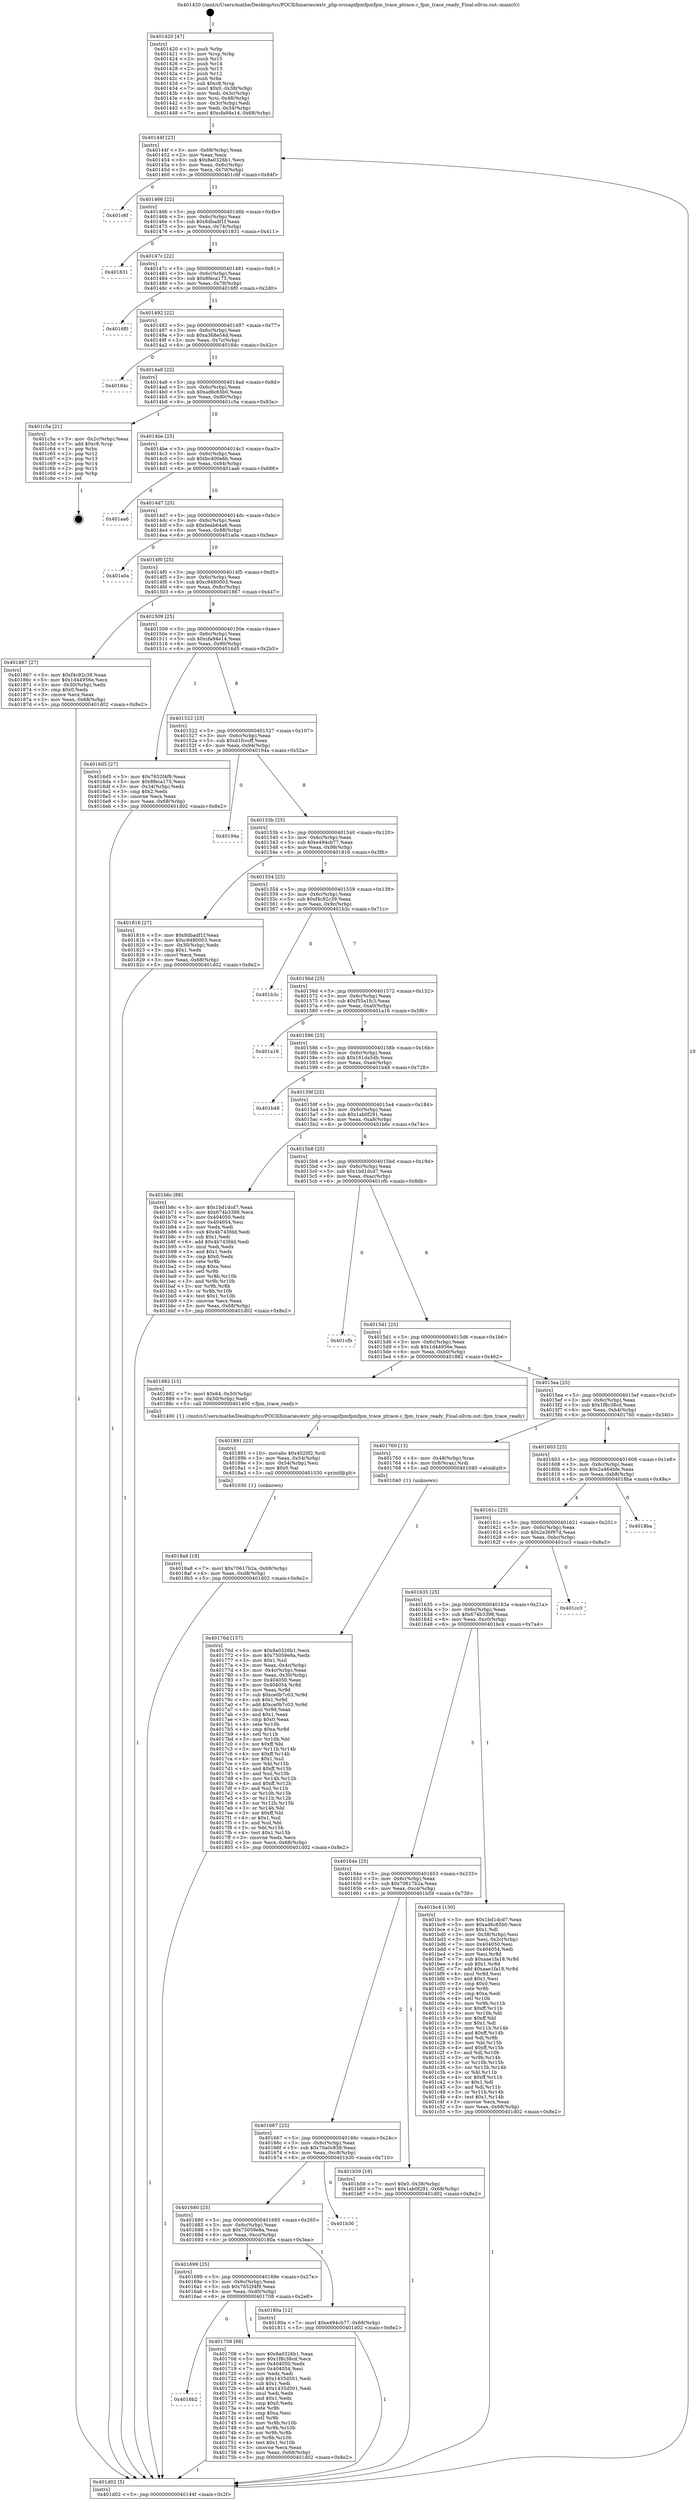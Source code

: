 digraph "0x401420" {
  label = "0x401420 (/mnt/c/Users/mathe/Desktop/tcc/POCII/binaries/extr_php-srcsapifpmfpmfpm_trace_ptrace.c_fpm_trace_ready_Final-ollvm.out::main(0))"
  labelloc = "t"
  node[shape=record]

  Entry [label="",width=0.3,height=0.3,shape=circle,fillcolor=black,style=filled]
  "0x40144f" [label="{
     0x40144f [23]\l
     | [instrs]\l
     &nbsp;&nbsp;0x40144f \<+3\>: mov -0x68(%rbp),%eax\l
     &nbsp;&nbsp;0x401452 \<+2\>: mov %eax,%ecx\l
     &nbsp;&nbsp;0x401454 \<+6\>: sub $0x8a0326b1,%ecx\l
     &nbsp;&nbsp;0x40145a \<+3\>: mov %eax,-0x6c(%rbp)\l
     &nbsp;&nbsp;0x40145d \<+3\>: mov %ecx,-0x70(%rbp)\l
     &nbsp;&nbsp;0x401460 \<+6\>: je 0000000000401c6f \<main+0x84f\>\l
  }"]
  "0x401c6f" [label="{
     0x401c6f\l
  }", style=dashed]
  "0x401466" [label="{
     0x401466 [22]\l
     | [instrs]\l
     &nbsp;&nbsp;0x401466 \<+5\>: jmp 000000000040146b \<main+0x4b\>\l
     &nbsp;&nbsp;0x40146b \<+3\>: mov -0x6c(%rbp),%eax\l
     &nbsp;&nbsp;0x40146e \<+5\>: sub $0x8dbadf1f,%eax\l
     &nbsp;&nbsp;0x401473 \<+3\>: mov %eax,-0x74(%rbp)\l
     &nbsp;&nbsp;0x401476 \<+6\>: je 0000000000401831 \<main+0x411\>\l
  }"]
  Exit [label="",width=0.3,height=0.3,shape=circle,fillcolor=black,style=filled,peripheries=2]
  "0x401831" [label="{
     0x401831\l
  }", style=dashed]
  "0x40147c" [label="{
     0x40147c [22]\l
     | [instrs]\l
     &nbsp;&nbsp;0x40147c \<+5\>: jmp 0000000000401481 \<main+0x61\>\l
     &nbsp;&nbsp;0x401481 \<+3\>: mov -0x6c(%rbp),%eax\l
     &nbsp;&nbsp;0x401484 \<+5\>: sub $0x8feca175,%eax\l
     &nbsp;&nbsp;0x401489 \<+3\>: mov %eax,-0x78(%rbp)\l
     &nbsp;&nbsp;0x40148c \<+6\>: je 00000000004016f0 \<main+0x2d0\>\l
  }"]
  "0x4018a8" [label="{
     0x4018a8 [18]\l
     | [instrs]\l
     &nbsp;&nbsp;0x4018a8 \<+7\>: movl $0x70617b2a,-0x68(%rbp)\l
     &nbsp;&nbsp;0x4018af \<+6\>: mov %eax,-0xd8(%rbp)\l
     &nbsp;&nbsp;0x4018b5 \<+5\>: jmp 0000000000401d02 \<main+0x8e2\>\l
  }"]
  "0x4016f0" [label="{
     0x4016f0\l
  }", style=dashed]
  "0x401492" [label="{
     0x401492 [22]\l
     | [instrs]\l
     &nbsp;&nbsp;0x401492 \<+5\>: jmp 0000000000401497 \<main+0x77\>\l
     &nbsp;&nbsp;0x401497 \<+3\>: mov -0x6c(%rbp),%eax\l
     &nbsp;&nbsp;0x40149a \<+5\>: sub $0xa368e54d,%eax\l
     &nbsp;&nbsp;0x40149f \<+3\>: mov %eax,-0x7c(%rbp)\l
     &nbsp;&nbsp;0x4014a2 \<+6\>: je 000000000040184c \<main+0x42c\>\l
  }"]
  "0x401891" [label="{
     0x401891 [23]\l
     | [instrs]\l
     &nbsp;&nbsp;0x401891 \<+10\>: movabs $0x4020f2,%rdi\l
     &nbsp;&nbsp;0x40189b \<+3\>: mov %eax,-0x54(%rbp)\l
     &nbsp;&nbsp;0x40189e \<+3\>: mov -0x54(%rbp),%esi\l
     &nbsp;&nbsp;0x4018a1 \<+2\>: mov $0x0,%al\l
     &nbsp;&nbsp;0x4018a3 \<+5\>: call 0000000000401030 \<printf@plt\>\l
     | [calls]\l
     &nbsp;&nbsp;0x401030 \{1\} (unknown)\l
  }"]
  "0x40184c" [label="{
     0x40184c\l
  }", style=dashed]
  "0x4014a8" [label="{
     0x4014a8 [22]\l
     | [instrs]\l
     &nbsp;&nbsp;0x4014a8 \<+5\>: jmp 00000000004014ad \<main+0x8d\>\l
     &nbsp;&nbsp;0x4014ad \<+3\>: mov -0x6c(%rbp),%eax\l
     &nbsp;&nbsp;0x4014b0 \<+5\>: sub $0xad6c65b0,%eax\l
     &nbsp;&nbsp;0x4014b5 \<+3\>: mov %eax,-0x80(%rbp)\l
     &nbsp;&nbsp;0x4014b8 \<+6\>: je 0000000000401c5a \<main+0x83a\>\l
  }"]
  "0x40176d" [label="{
     0x40176d [157]\l
     | [instrs]\l
     &nbsp;&nbsp;0x40176d \<+5\>: mov $0x8a0326b1,%ecx\l
     &nbsp;&nbsp;0x401772 \<+5\>: mov $0x75059e8a,%edx\l
     &nbsp;&nbsp;0x401777 \<+3\>: mov $0x1,%sil\l
     &nbsp;&nbsp;0x40177a \<+3\>: mov %eax,-0x4c(%rbp)\l
     &nbsp;&nbsp;0x40177d \<+3\>: mov -0x4c(%rbp),%eax\l
     &nbsp;&nbsp;0x401780 \<+3\>: mov %eax,-0x30(%rbp)\l
     &nbsp;&nbsp;0x401783 \<+7\>: mov 0x404050,%eax\l
     &nbsp;&nbsp;0x40178a \<+8\>: mov 0x404054,%r8d\l
     &nbsp;&nbsp;0x401792 \<+3\>: mov %eax,%r9d\l
     &nbsp;&nbsp;0x401795 \<+7\>: sub $0xce0b7c03,%r9d\l
     &nbsp;&nbsp;0x40179c \<+4\>: sub $0x1,%r9d\l
     &nbsp;&nbsp;0x4017a0 \<+7\>: add $0xce0b7c03,%r9d\l
     &nbsp;&nbsp;0x4017a7 \<+4\>: imul %r9d,%eax\l
     &nbsp;&nbsp;0x4017ab \<+3\>: and $0x1,%eax\l
     &nbsp;&nbsp;0x4017ae \<+3\>: cmp $0x0,%eax\l
     &nbsp;&nbsp;0x4017b1 \<+4\>: sete %r10b\l
     &nbsp;&nbsp;0x4017b5 \<+4\>: cmp $0xa,%r8d\l
     &nbsp;&nbsp;0x4017b9 \<+4\>: setl %r11b\l
     &nbsp;&nbsp;0x4017bd \<+3\>: mov %r10b,%bl\l
     &nbsp;&nbsp;0x4017c0 \<+3\>: xor $0xff,%bl\l
     &nbsp;&nbsp;0x4017c3 \<+3\>: mov %r11b,%r14b\l
     &nbsp;&nbsp;0x4017c6 \<+4\>: xor $0xff,%r14b\l
     &nbsp;&nbsp;0x4017ca \<+4\>: xor $0x1,%sil\l
     &nbsp;&nbsp;0x4017ce \<+3\>: mov %bl,%r15b\l
     &nbsp;&nbsp;0x4017d1 \<+4\>: and $0xff,%r15b\l
     &nbsp;&nbsp;0x4017d5 \<+3\>: and %sil,%r10b\l
     &nbsp;&nbsp;0x4017d8 \<+3\>: mov %r14b,%r12b\l
     &nbsp;&nbsp;0x4017db \<+4\>: and $0xff,%r12b\l
     &nbsp;&nbsp;0x4017df \<+3\>: and %sil,%r11b\l
     &nbsp;&nbsp;0x4017e2 \<+3\>: or %r10b,%r15b\l
     &nbsp;&nbsp;0x4017e5 \<+3\>: or %r11b,%r12b\l
     &nbsp;&nbsp;0x4017e8 \<+3\>: xor %r12b,%r15b\l
     &nbsp;&nbsp;0x4017eb \<+3\>: or %r14b,%bl\l
     &nbsp;&nbsp;0x4017ee \<+3\>: xor $0xff,%bl\l
     &nbsp;&nbsp;0x4017f1 \<+4\>: or $0x1,%sil\l
     &nbsp;&nbsp;0x4017f5 \<+3\>: and %sil,%bl\l
     &nbsp;&nbsp;0x4017f8 \<+3\>: or %bl,%r15b\l
     &nbsp;&nbsp;0x4017fb \<+4\>: test $0x1,%r15b\l
     &nbsp;&nbsp;0x4017ff \<+3\>: cmovne %edx,%ecx\l
     &nbsp;&nbsp;0x401802 \<+3\>: mov %ecx,-0x68(%rbp)\l
     &nbsp;&nbsp;0x401805 \<+5\>: jmp 0000000000401d02 \<main+0x8e2\>\l
  }"]
  "0x401c5a" [label="{
     0x401c5a [21]\l
     | [instrs]\l
     &nbsp;&nbsp;0x401c5a \<+3\>: mov -0x2c(%rbp),%eax\l
     &nbsp;&nbsp;0x401c5d \<+7\>: add $0xc8,%rsp\l
     &nbsp;&nbsp;0x401c64 \<+1\>: pop %rbx\l
     &nbsp;&nbsp;0x401c65 \<+2\>: pop %r12\l
     &nbsp;&nbsp;0x401c67 \<+2\>: pop %r13\l
     &nbsp;&nbsp;0x401c69 \<+2\>: pop %r14\l
     &nbsp;&nbsp;0x401c6b \<+2\>: pop %r15\l
     &nbsp;&nbsp;0x401c6d \<+1\>: pop %rbp\l
     &nbsp;&nbsp;0x401c6e \<+1\>: ret\l
  }"]
  "0x4014be" [label="{
     0x4014be [25]\l
     | [instrs]\l
     &nbsp;&nbsp;0x4014be \<+5\>: jmp 00000000004014c3 \<main+0xa3\>\l
     &nbsp;&nbsp;0x4014c3 \<+3\>: mov -0x6c(%rbp),%eax\l
     &nbsp;&nbsp;0x4014c6 \<+5\>: sub $0xbc400e6b,%eax\l
     &nbsp;&nbsp;0x4014cb \<+6\>: mov %eax,-0x84(%rbp)\l
     &nbsp;&nbsp;0x4014d1 \<+6\>: je 0000000000401aa6 \<main+0x686\>\l
  }"]
  "0x4016b2" [label="{
     0x4016b2\l
  }", style=dashed]
  "0x401aa6" [label="{
     0x401aa6\l
  }", style=dashed]
  "0x4014d7" [label="{
     0x4014d7 [25]\l
     | [instrs]\l
     &nbsp;&nbsp;0x4014d7 \<+5\>: jmp 00000000004014dc \<main+0xbc\>\l
     &nbsp;&nbsp;0x4014dc \<+3\>: mov -0x6c(%rbp),%eax\l
     &nbsp;&nbsp;0x4014df \<+5\>: sub $0xbeab64a6,%eax\l
     &nbsp;&nbsp;0x4014e4 \<+6\>: mov %eax,-0x88(%rbp)\l
     &nbsp;&nbsp;0x4014ea \<+6\>: je 0000000000401a0a \<main+0x5ea\>\l
  }"]
  "0x401708" [label="{
     0x401708 [88]\l
     | [instrs]\l
     &nbsp;&nbsp;0x401708 \<+5\>: mov $0x8a0326b1,%eax\l
     &nbsp;&nbsp;0x40170d \<+5\>: mov $0x1f8c38cd,%ecx\l
     &nbsp;&nbsp;0x401712 \<+7\>: mov 0x404050,%edx\l
     &nbsp;&nbsp;0x401719 \<+7\>: mov 0x404054,%esi\l
     &nbsp;&nbsp;0x401720 \<+2\>: mov %edx,%edi\l
     &nbsp;&nbsp;0x401722 \<+6\>: sub $0x1435d501,%edi\l
     &nbsp;&nbsp;0x401728 \<+3\>: sub $0x1,%edi\l
     &nbsp;&nbsp;0x40172b \<+6\>: add $0x1435d501,%edi\l
     &nbsp;&nbsp;0x401731 \<+3\>: imul %edi,%edx\l
     &nbsp;&nbsp;0x401734 \<+3\>: and $0x1,%edx\l
     &nbsp;&nbsp;0x401737 \<+3\>: cmp $0x0,%edx\l
     &nbsp;&nbsp;0x40173a \<+4\>: sete %r8b\l
     &nbsp;&nbsp;0x40173e \<+3\>: cmp $0xa,%esi\l
     &nbsp;&nbsp;0x401741 \<+4\>: setl %r9b\l
     &nbsp;&nbsp;0x401745 \<+3\>: mov %r8b,%r10b\l
     &nbsp;&nbsp;0x401748 \<+3\>: and %r9b,%r10b\l
     &nbsp;&nbsp;0x40174b \<+3\>: xor %r9b,%r8b\l
     &nbsp;&nbsp;0x40174e \<+3\>: or %r8b,%r10b\l
     &nbsp;&nbsp;0x401751 \<+4\>: test $0x1,%r10b\l
     &nbsp;&nbsp;0x401755 \<+3\>: cmovne %ecx,%eax\l
     &nbsp;&nbsp;0x401758 \<+3\>: mov %eax,-0x68(%rbp)\l
     &nbsp;&nbsp;0x40175b \<+5\>: jmp 0000000000401d02 \<main+0x8e2\>\l
  }"]
  "0x401a0a" [label="{
     0x401a0a\l
  }", style=dashed]
  "0x4014f0" [label="{
     0x4014f0 [25]\l
     | [instrs]\l
     &nbsp;&nbsp;0x4014f0 \<+5\>: jmp 00000000004014f5 \<main+0xd5\>\l
     &nbsp;&nbsp;0x4014f5 \<+3\>: mov -0x6c(%rbp),%eax\l
     &nbsp;&nbsp;0x4014f8 \<+5\>: sub $0xc9480003,%eax\l
     &nbsp;&nbsp;0x4014fd \<+6\>: mov %eax,-0x8c(%rbp)\l
     &nbsp;&nbsp;0x401503 \<+6\>: je 0000000000401867 \<main+0x447\>\l
  }"]
  "0x401699" [label="{
     0x401699 [25]\l
     | [instrs]\l
     &nbsp;&nbsp;0x401699 \<+5\>: jmp 000000000040169e \<main+0x27e\>\l
     &nbsp;&nbsp;0x40169e \<+3\>: mov -0x6c(%rbp),%eax\l
     &nbsp;&nbsp;0x4016a1 \<+5\>: sub $0x7652f4f9,%eax\l
     &nbsp;&nbsp;0x4016a6 \<+6\>: mov %eax,-0xd0(%rbp)\l
     &nbsp;&nbsp;0x4016ac \<+6\>: je 0000000000401708 \<main+0x2e8\>\l
  }"]
  "0x401867" [label="{
     0x401867 [27]\l
     | [instrs]\l
     &nbsp;&nbsp;0x401867 \<+5\>: mov $0xf4c92c39,%eax\l
     &nbsp;&nbsp;0x40186c \<+5\>: mov $0x1d44956e,%ecx\l
     &nbsp;&nbsp;0x401871 \<+3\>: mov -0x30(%rbp),%edx\l
     &nbsp;&nbsp;0x401874 \<+3\>: cmp $0x0,%edx\l
     &nbsp;&nbsp;0x401877 \<+3\>: cmove %ecx,%eax\l
     &nbsp;&nbsp;0x40187a \<+3\>: mov %eax,-0x68(%rbp)\l
     &nbsp;&nbsp;0x40187d \<+5\>: jmp 0000000000401d02 \<main+0x8e2\>\l
  }"]
  "0x401509" [label="{
     0x401509 [25]\l
     | [instrs]\l
     &nbsp;&nbsp;0x401509 \<+5\>: jmp 000000000040150e \<main+0xee\>\l
     &nbsp;&nbsp;0x40150e \<+3\>: mov -0x6c(%rbp),%eax\l
     &nbsp;&nbsp;0x401511 \<+5\>: sub $0xcfa94e14,%eax\l
     &nbsp;&nbsp;0x401516 \<+6\>: mov %eax,-0x90(%rbp)\l
     &nbsp;&nbsp;0x40151c \<+6\>: je 00000000004016d5 \<main+0x2b5\>\l
  }"]
  "0x40180a" [label="{
     0x40180a [12]\l
     | [instrs]\l
     &nbsp;&nbsp;0x40180a \<+7\>: movl $0xe494cb77,-0x68(%rbp)\l
     &nbsp;&nbsp;0x401811 \<+5\>: jmp 0000000000401d02 \<main+0x8e2\>\l
  }"]
  "0x4016d5" [label="{
     0x4016d5 [27]\l
     | [instrs]\l
     &nbsp;&nbsp;0x4016d5 \<+5\>: mov $0x7652f4f9,%eax\l
     &nbsp;&nbsp;0x4016da \<+5\>: mov $0x8feca175,%ecx\l
     &nbsp;&nbsp;0x4016df \<+3\>: mov -0x34(%rbp),%edx\l
     &nbsp;&nbsp;0x4016e2 \<+3\>: cmp $0x2,%edx\l
     &nbsp;&nbsp;0x4016e5 \<+3\>: cmovne %ecx,%eax\l
     &nbsp;&nbsp;0x4016e8 \<+3\>: mov %eax,-0x68(%rbp)\l
     &nbsp;&nbsp;0x4016eb \<+5\>: jmp 0000000000401d02 \<main+0x8e2\>\l
  }"]
  "0x401522" [label="{
     0x401522 [25]\l
     | [instrs]\l
     &nbsp;&nbsp;0x401522 \<+5\>: jmp 0000000000401527 \<main+0x107\>\l
     &nbsp;&nbsp;0x401527 \<+3\>: mov -0x6c(%rbp),%eax\l
     &nbsp;&nbsp;0x40152a \<+5\>: sub $0xd1fcccff,%eax\l
     &nbsp;&nbsp;0x40152f \<+6\>: mov %eax,-0x94(%rbp)\l
     &nbsp;&nbsp;0x401535 \<+6\>: je 000000000040194a \<main+0x52a\>\l
  }"]
  "0x401d02" [label="{
     0x401d02 [5]\l
     | [instrs]\l
     &nbsp;&nbsp;0x401d02 \<+5\>: jmp 000000000040144f \<main+0x2f\>\l
  }"]
  "0x401420" [label="{
     0x401420 [47]\l
     | [instrs]\l
     &nbsp;&nbsp;0x401420 \<+1\>: push %rbp\l
     &nbsp;&nbsp;0x401421 \<+3\>: mov %rsp,%rbp\l
     &nbsp;&nbsp;0x401424 \<+2\>: push %r15\l
     &nbsp;&nbsp;0x401426 \<+2\>: push %r14\l
     &nbsp;&nbsp;0x401428 \<+2\>: push %r13\l
     &nbsp;&nbsp;0x40142a \<+2\>: push %r12\l
     &nbsp;&nbsp;0x40142c \<+1\>: push %rbx\l
     &nbsp;&nbsp;0x40142d \<+7\>: sub $0xc8,%rsp\l
     &nbsp;&nbsp;0x401434 \<+7\>: movl $0x0,-0x38(%rbp)\l
     &nbsp;&nbsp;0x40143b \<+3\>: mov %edi,-0x3c(%rbp)\l
     &nbsp;&nbsp;0x40143e \<+4\>: mov %rsi,-0x48(%rbp)\l
     &nbsp;&nbsp;0x401442 \<+3\>: mov -0x3c(%rbp),%edi\l
     &nbsp;&nbsp;0x401445 \<+3\>: mov %edi,-0x34(%rbp)\l
     &nbsp;&nbsp;0x401448 \<+7\>: movl $0xcfa94e14,-0x68(%rbp)\l
  }"]
  "0x401680" [label="{
     0x401680 [25]\l
     | [instrs]\l
     &nbsp;&nbsp;0x401680 \<+5\>: jmp 0000000000401685 \<main+0x265\>\l
     &nbsp;&nbsp;0x401685 \<+3\>: mov -0x6c(%rbp),%eax\l
     &nbsp;&nbsp;0x401688 \<+5\>: sub $0x75059e8a,%eax\l
     &nbsp;&nbsp;0x40168d \<+6\>: mov %eax,-0xcc(%rbp)\l
     &nbsp;&nbsp;0x401693 \<+6\>: je 000000000040180a \<main+0x3ea\>\l
  }"]
  "0x40194a" [label="{
     0x40194a\l
  }", style=dashed]
  "0x40153b" [label="{
     0x40153b [25]\l
     | [instrs]\l
     &nbsp;&nbsp;0x40153b \<+5\>: jmp 0000000000401540 \<main+0x120\>\l
     &nbsp;&nbsp;0x401540 \<+3\>: mov -0x6c(%rbp),%eax\l
     &nbsp;&nbsp;0x401543 \<+5\>: sub $0xe494cb77,%eax\l
     &nbsp;&nbsp;0x401548 \<+6\>: mov %eax,-0x98(%rbp)\l
     &nbsp;&nbsp;0x40154e \<+6\>: je 0000000000401816 \<main+0x3f6\>\l
  }"]
  "0x401b30" [label="{
     0x401b30\l
  }", style=dashed]
  "0x401816" [label="{
     0x401816 [27]\l
     | [instrs]\l
     &nbsp;&nbsp;0x401816 \<+5\>: mov $0x8dbadf1f,%eax\l
     &nbsp;&nbsp;0x40181b \<+5\>: mov $0xc9480003,%ecx\l
     &nbsp;&nbsp;0x401820 \<+3\>: mov -0x30(%rbp),%edx\l
     &nbsp;&nbsp;0x401823 \<+3\>: cmp $0x1,%edx\l
     &nbsp;&nbsp;0x401826 \<+3\>: cmovl %ecx,%eax\l
     &nbsp;&nbsp;0x401829 \<+3\>: mov %eax,-0x68(%rbp)\l
     &nbsp;&nbsp;0x40182c \<+5\>: jmp 0000000000401d02 \<main+0x8e2\>\l
  }"]
  "0x401554" [label="{
     0x401554 [25]\l
     | [instrs]\l
     &nbsp;&nbsp;0x401554 \<+5\>: jmp 0000000000401559 \<main+0x139\>\l
     &nbsp;&nbsp;0x401559 \<+3\>: mov -0x6c(%rbp),%eax\l
     &nbsp;&nbsp;0x40155c \<+5\>: sub $0xf4c92c39,%eax\l
     &nbsp;&nbsp;0x401561 \<+6\>: mov %eax,-0x9c(%rbp)\l
     &nbsp;&nbsp;0x401567 \<+6\>: je 0000000000401b3c \<main+0x71c\>\l
  }"]
  "0x401667" [label="{
     0x401667 [25]\l
     | [instrs]\l
     &nbsp;&nbsp;0x401667 \<+5\>: jmp 000000000040166c \<main+0x24c\>\l
     &nbsp;&nbsp;0x40166c \<+3\>: mov -0x6c(%rbp),%eax\l
     &nbsp;&nbsp;0x40166f \<+5\>: sub $0x70a0c839,%eax\l
     &nbsp;&nbsp;0x401674 \<+6\>: mov %eax,-0xc8(%rbp)\l
     &nbsp;&nbsp;0x40167a \<+6\>: je 0000000000401b30 \<main+0x710\>\l
  }"]
  "0x401b3c" [label="{
     0x401b3c\l
  }", style=dashed]
  "0x40156d" [label="{
     0x40156d [25]\l
     | [instrs]\l
     &nbsp;&nbsp;0x40156d \<+5\>: jmp 0000000000401572 \<main+0x152\>\l
     &nbsp;&nbsp;0x401572 \<+3\>: mov -0x6c(%rbp),%eax\l
     &nbsp;&nbsp;0x401575 \<+5\>: sub $0xf55a1fc3,%eax\l
     &nbsp;&nbsp;0x40157a \<+6\>: mov %eax,-0xa0(%rbp)\l
     &nbsp;&nbsp;0x401580 \<+6\>: je 0000000000401a16 \<main+0x5f6\>\l
  }"]
  "0x401b59" [label="{
     0x401b59 [19]\l
     | [instrs]\l
     &nbsp;&nbsp;0x401b59 \<+7\>: movl $0x0,-0x38(%rbp)\l
     &nbsp;&nbsp;0x401b60 \<+7\>: movl $0x1ab0f291,-0x68(%rbp)\l
     &nbsp;&nbsp;0x401b67 \<+5\>: jmp 0000000000401d02 \<main+0x8e2\>\l
  }"]
  "0x401a16" [label="{
     0x401a16\l
  }", style=dashed]
  "0x401586" [label="{
     0x401586 [25]\l
     | [instrs]\l
     &nbsp;&nbsp;0x401586 \<+5\>: jmp 000000000040158b \<main+0x16b\>\l
     &nbsp;&nbsp;0x40158b \<+3\>: mov -0x6c(%rbp),%eax\l
     &nbsp;&nbsp;0x40158e \<+5\>: sub $0x161da5db,%eax\l
     &nbsp;&nbsp;0x401593 \<+6\>: mov %eax,-0xa4(%rbp)\l
     &nbsp;&nbsp;0x401599 \<+6\>: je 0000000000401b48 \<main+0x728\>\l
  }"]
  "0x40164e" [label="{
     0x40164e [25]\l
     | [instrs]\l
     &nbsp;&nbsp;0x40164e \<+5\>: jmp 0000000000401653 \<main+0x233\>\l
     &nbsp;&nbsp;0x401653 \<+3\>: mov -0x6c(%rbp),%eax\l
     &nbsp;&nbsp;0x401656 \<+5\>: sub $0x70617b2a,%eax\l
     &nbsp;&nbsp;0x40165b \<+6\>: mov %eax,-0xc4(%rbp)\l
     &nbsp;&nbsp;0x401661 \<+6\>: je 0000000000401b59 \<main+0x739\>\l
  }"]
  "0x401b48" [label="{
     0x401b48\l
  }", style=dashed]
  "0x40159f" [label="{
     0x40159f [25]\l
     | [instrs]\l
     &nbsp;&nbsp;0x40159f \<+5\>: jmp 00000000004015a4 \<main+0x184\>\l
     &nbsp;&nbsp;0x4015a4 \<+3\>: mov -0x6c(%rbp),%eax\l
     &nbsp;&nbsp;0x4015a7 \<+5\>: sub $0x1ab0f291,%eax\l
     &nbsp;&nbsp;0x4015ac \<+6\>: mov %eax,-0xa8(%rbp)\l
     &nbsp;&nbsp;0x4015b2 \<+6\>: je 0000000000401b6c \<main+0x74c\>\l
  }"]
  "0x401bc4" [label="{
     0x401bc4 [150]\l
     | [instrs]\l
     &nbsp;&nbsp;0x401bc4 \<+5\>: mov $0x1bd1dcd7,%eax\l
     &nbsp;&nbsp;0x401bc9 \<+5\>: mov $0xad6c65b0,%ecx\l
     &nbsp;&nbsp;0x401bce \<+2\>: mov $0x1,%dl\l
     &nbsp;&nbsp;0x401bd0 \<+3\>: mov -0x38(%rbp),%esi\l
     &nbsp;&nbsp;0x401bd3 \<+3\>: mov %esi,-0x2c(%rbp)\l
     &nbsp;&nbsp;0x401bd6 \<+7\>: mov 0x404050,%esi\l
     &nbsp;&nbsp;0x401bdd \<+7\>: mov 0x404054,%edi\l
     &nbsp;&nbsp;0x401be4 \<+3\>: mov %esi,%r8d\l
     &nbsp;&nbsp;0x401be7 \<+7\>: sub $0xaae1fa18,%r8d\l
     &nbsp;&nbsp;0x401bee \<+4\>: sub $0x1,%r8d\l
     &nbsp;&nbsp;0x401bf2 \<+7\>: add $0xaae1fa18,%r8d\l
     &nbsp;&nbsp;0x401bf9 \<+4\>: imul %r8d,%esi\l
     &nbsp;&nbsp;0x401bfd \<+3\>: and $0x1,%esi\l
     &nbsp;&nbsp;0x401c00 \<+3\>: cmp $0x0,%esi\l
     &nbsp;&nbsp;0x401c03 \<+4\>: sete %r9b\l
     &nbsp;&nbsp;0x401c07 \<+3\>: cmp $0xa,%edi\l
     &nbsp;&nbsp;0x401c0a \<+4\>: setl %r10b\l
     &nbsp;&nbsp;0x401c0e \<+3\>: mov %r9b,%r11b\l
     &nbsp;&nbsp;0x401c11 \<+4\>: xor $0xff,%r11b\l
     &nbsp;&nbsp;0x401c15 \<+3\>: mov %r10b,%bl\l
     &nbsp;&nbsp;0x401c18 \<+3\>: xor $0xff,%bl\l
     &nbsp;&nbsp;0x401c1b \<+3\>: xor $0x1,%dl\l
     &nbsp;&nbsp;0x401c1e \<+3\>: mov %r11b,%r14b\l
     &nbsp;&nbsp;0x401c21 \<+4\>: and $0xff,%r14b\l
     &nbsp;&nbsp;0x401c25 \<+3\>: and %dl,%r9b\l
     &nbsp;&nbsp;0x401c28 \<+3\>: mov %bl,%r15b\l
     &nbsp;&nbsp;0x401c2b \<+4\>: and $0xff,%r15b\l
     &nbsp;&nbsp;0x401c2f \<+3\>: and %dl,%r10b\l
     &nbsp;&nbsp;0x401c32 \<+3\>: or %r9b,%r14b\l
     &nbsp;&nbsp;0x401c35 \<+3\>: or %r10b,%r15b\l
     &nbsp;&nbsp;0x401c38 \<+3\>: xor %r15b,%r14b\l
     &nbsp;&nbsp;0x401c3b \<+3\>: or %bl,%r11b\l
     &nbsp;&nbsp;0x401c3e \<+4\>: xor $0xff,%r11b\l
     &nbsp;&nbsp;0x401c42 \<+3\>: or $0x1,%dl\l
     &nbsp;&nbsp;0x401c45 \<+3\>: and %dl,%r11b\l
     &nbsp;&nbsp;0x401c48 \<+3\>: or %r11b,%r14b\l
     &nbsp;&nbsp;0x401c4b \<+4\>: test $0x1,%r14b\l
     &nbsp;&nbsp;0x401c4f \<+3\>: cmovne %ecx,%eax\l
     &nbsp;&nbsp;0x401c52 \<+3\>: mov %eax,-0x68(%rbp)\l
     &nbsp;&nbsp;0x401c55 \<+5\>: jmp 0000000000401d02 \<main+0x8e2\>\l
  }"]
  "0x401b6c" [label="{
     0x401b6c [88]\l
     | [instrs]\l
     &nbsp;&nbsp;0x401b6c \<+5\>: mov $0x1bd1dcd7,%eax\l
     &nbsp;&nbsp;0x401b71 \<+5\>: mov $0x674b3398,%ecx\l
     &nbsp;&nbsp;0x401b76 \<+7\>: mov 0x404050,%edx\l
     &nbsp;&nbsp;0x401b7d \<+7\>: mov 0x404054,%esi\l
     &nbsp;&nbsp;0x401b84 \<+2\>: mov %edx,%edi\l
     &nbsp;&nbsp;0x401b86 \<+6\>: sub $0x4b745fdd,%edi\l
     &nbsp;&nbsp;0x401b8c \<+3\>: sub $0x1,%edi\l
     &nbsp;&nbsp;0x401b8f \<+6\>: add $0x4b745fdd,%edi\l
     &nbsp;&nbsp;0x401b95 \<+3\>: imul %edi,%edx\l
     &nbsp;&nbsp;0x401b98 \<+3\>: and $0x1,%edx\l
     &nbsp;&nbsp;0x401b9b \<+3\>: cmp $0x0,%edx\l
     &nbsp;&nbsp;0x401b9e \<+4\>: sete %r8b\l
     &nbsp;&nbsp;0x401ba2 \<+3\>: cmp $0xa,%esi\l
     &nbsp;&nbsp;0x401ba5 \<+4\>: setl %r9b\l
     &nbsp;&nbsp;0x401ba9 \<+3\>: mov %r8b,%r10b\l
     &nbsp;&nbsp;0x401bac \<+3\>: and %r9b,%r10b\l
     &nbsp;&nbsp;0x401baf \<+3\>: xor %r9b,%r8b\l
     &nbsp;&nbsp;0x401bb2 \<+3\>: or %r8b,%r10b\l
     &nbsp;&nbsp;0x401bb5 \<+4\>: test $0x1,%r10b\l
     &nbsp;&nbsp;0x401bb9 \<+3\>: cmovne %ecx,%eax\l
     &nbsp;&nbsp;0x401bbc \<+3\>: mov %eax,-0x68(%rbp)\l
     &nbsp;&nbsp;0x401bbf \<+5\>: jmp 0000000000401d02 \<main+0x8e2\>\l
  }"]
  "0x4015b8" [label="{
     0x4015b8 [25]\l
     | [instrs]\l
     &nbsp;&nbsp;0x4015b8 \<+5\>: jmp 00000000004015bd \<main+0x19d\>\l
     &nbsp;&nbsp;0x4015bd \<+3\>: mov -0x6c(%rbp),%eax\l
     &nbsp;&nbsp;0x4015c0 \<+5\>: sub $0x1bd1dcd7,%eax\l
     &nbsp;&nbsp;0x4015c5 \<+6\>: mov %eax,-0xac(%rbp)\l
     &nbsp;&nbsp;0x4015cb \<+6\>: je 0000000000401cfb \<main+0x8db\>\l
  }"]
  "0x401635" [label="{
     0x401635 [25]\l
     | [instrs]\l
     &nbsp;&nbsp;0x401635 \<+5\>: jmp 000000000040163a \<main+0x21a\>\l
     &nbsp;&nbsp;0x40163a \<+3\>: mov -0x6c(%rbp),%eax\l
     &nbsp;&nbsp;0x40163d \<+5\>: sub $0x674b3398,%eax\l
     &nbsp;&nbsp;0x401642 \<+6\>: mov %eax,-0xc0(%rbp)\l
     &nbsp;&nbsp;0x401648 \<+6\>: je 0000000000401bc4 \<main+0x7a4\>\l
  }"]
  "0x401cfb" [label="{
     0x401cfb\l
  }", style=dashed]
  "0x4015d1" [label="{
     0x4015d1 [25]\l
     | [instrs]\l
     &nbsp;&nbsp;0x4015d1 \<+5\>: jmp 00000000004015d6 \<main+0x1b6\>\l
     &nbsp;&nbsp;0x4015d6 \<+3\>: mov -0x6c(%rbp),%eax\l
     &nbsp;&nbsp;0x4015d9 \<+5\>: sub $0x1d44956e,%eax\l
     &nbsp;&nbsp;0x4015de \<+6\>: mov %eax,-0xb0(%rbp)\l
     &nbsp;&nbsp;0x4015e4 \<+6\>: je 0000000000401882 \<main+0x462\>\l
  }"]
  "0x401cc3" [label="{
     0x401cc3\l
  }", style=dashed]
  "0x401882" [label="{
     0x401882 [15]\l
     | [instrs]\l
     &nbsp;&nbsp;0x401882 \<+7\>: movl $0x64,-0x50(%rbp)\l
     &nbsp;&nbsp;0x401889 \<+3\>: mov -0x50(%rbp),%edi\l
     &nbsp;&nbsp;0x40188c \<+5\>: call 0000000000401400 \<fpm_trace_ready\>\l
     | [calls]\l
     &nbsp;&nbsp;0x401400 \{1\} (/mnt/c/Users/mathe/Desktop/tcc/POCII/binaries/extr_php-srcsapifpmfpmfpm_trace_ptrace.c_fpm_trace_ready_Final-ollvm.out::fpm_trace_ready)\l
  }"]
  "0x4015ea" [label="{
     0x4015ea [25]\l
     | [instrs]\l
     &nbsp;&nbsp;0x4015ea \<+5\>: jmp 00000000004015ef \<main+0x1cf\>\l
     &nbsp;&nbsp;0x4015ef \<+3\>: mov -0x6c(%rbp),%eax\l
     &nbsp;&nbsp;0x4015f2 \<+5\>: sub $0x1f8c38cd,%eax\l
     &nbsp;&nbsp;0x4015f7 \<+6\>: mov %eax,-0xb4(%rbp)\l
     &nbsp;&nbsp;0x4015fd \<+6\>: je 0000000000401760 \<main+0x340\>\l
  }"]
  "0x40161c" [label="{
     0x40161c [25]\l
     | [instrs]\l
     &nbsp;&nbsp;0x40161c \<+5\>: jmp 0000000000401621 \<main+0x201\>\l
     &nbsp;&nbsp;0x401621 \<+3\>: mov -0x6c(%rbp),%eax\l
     &nbsp;&nbsp;0x401624 \<+5\>: sub $0x2e36f97d,%eax\l
     &nbsp;&nbsp;0x401629 \<+6\>: mov %eax,-0xbc(%rbp)\l
     &nbsp;&nbsp;0x40162f \<+6\>: je 0000000000401cc3 \<main+0x8a3\>\l
  }"]
  "0x401760" [label="{
     0x401760 [13]\l
     | [instrs]\l
     &nbsp;&nbsp;0x401760 \<+4\>: mov -0x48(%rbp),%rax\l
     &nbsp;&nbsp;0x401764 \<+4\>: mov 0x8(%rax),%rdi\l
     &nbsp;&nbsp;0x401768 \<+5\>: call 0000000000401040 \<atoi@plt\>\l
     | [calls]\l
     &nbsp;&nbsp;0x401040 \{1\} (unknown)\l
  }"]
  "0x401603" [label="{
     0x401603 [25]\l
     | [instrs]\l
     &nbsp;&nbsp;0x401603 \<+5\>: jmp 0000000000401608 \<main+0x1e8\>\l
     &nbsp;&nbsp;0x401608 \<+3\>: mov -0x6c(%rbp),%eax\l
     &nbsp;&nbsp;0x40160b \<+5\>: sub $0x2a464bfe,%eax\l
     &nbsp;&nbsp;0x401610 \<+6\>: mov %eax,-0xb8(%rbp)\l
     &nbsp;&nbsp;0x401616 \<+6\>: je 00000000004018ba \<main+0x49a\>\l
  }"]
  "0x4018ba" [label="{
     0x4018ba\l
  }", style=dashed]
  Entry -> "0x401420" [label=" 1"]
  "0x40144f" -> "0x401c6f" [label=" 0"]
  "0x40144f" -> "0x401466" [label=" 11"]
  "0x401c5a" -> Exit [label=" 1"]
  "0x401466" -> "0x401831" [label=" 0"]
  "0x401466" -> "0x40147c" [label=" 11"]
  "0x401bc4" -> "0x401d02" [label=" 1"]
  "0x40147c" -> "0x4016f0" [label=" 0"]
  "0x40147c" -> "0x401492" [label=" 11"]
  "0x401b6c" -> "0x401d02" [label=" 1"]
  "0x401492" -> "0x40184c" [label=" 0"]
  "0x401492" -> "0x4014a8" [label=" 11"]
  "0x401b59" -> "0x401d02" [label=" 1"]
  "0x4014a8" -> "0x401c5a" [label=" 1"]
  "0x4014a8" -> "0x4014be" [label=" 10"]
  "0x4018a8" -> "0x401d02" [label=" 1"]
  "0x4014be" -> "0x401aa6" [label=" 0"]
  "0x4014be" -> "0x4014d7" [label=" 10"]
  "0x401891" -> "0x4018a8" [label=" 1"]
  "0x4014d7" -> "0x401a0a" [label=" 0"]
  "0x4014d7" -> "0x4014f0" [label=" 10"]
  "0x401882" -> "0x401891" [label=" 1"]
  "0x4014f0" -> "0x401867" [label=" 1"]
  "0x4014f0" -> "0x401509" [label=" 9"]
  "0x401816" -> "0x401d02" [label=" 1"]
  "0x401509" -> "0x4016d5" [label=" 1"]
  "0x401509" -> "0x401522" [label=" 8"]
  "0x4016d5" -> "0x401d02" [label=" 1"]
  "0x401420" -> "0x40144f" [label=" 1"]
  "0x401d02" -> "0x40144f" [label=" 10"]
  "0x40180a" -> "0x401d02" [label=" 1"]
  "0x401522" -> "0x40194a" [label=" 0"]
  "0x401522" -> "0x40153b" [label=" 8"]
  "0x401760" -> "0x40176d" [label=" 1"]
  "0x40153b" -> "0x401816" [label=" 1"]
  "0x40153b" -> "0x401554" [label=" 7"]
  "0x401708" -> "0x401d02" [label=" 1"]
  "0x401554" -> "0x401b3c" [label=" 0"]
  "0x401554" -> "0x40156d" [label=" 7"]
  "0x401699" -> "0x401708" [label=" 1"]
  "0x40156d" -> "0x401a16" [label=" 0"]
  "0x40156d" -> "0x401586" [label=" 7"]
  "0x401867" -> "0x401d02" [label=" 1"]
  "0x401586" -> "0x401b48" [label=" 0"]
  "0x401586" -> "0x40159f" [label=" 7"]
  "0x401680" -> "0x40180a" [label=" 1"]
  "0x40159f" -> "0x401b6c" [label=" 1"]
  "0x40159f" -> "0x4015b8" [label=" 6"]
  "0x40176d" -> "0x401d02" [label=" 1"]
  "0x4015b8" -> "0x401cfb" [label=" 0"]
  "0x4015b8" -> "0x4015d1" [label=" 6"]
  "0x401667" -> "0x401b30" [label=" 0"]
  "0x4015d1" -> "0x401882" [label=" 1"]
  "0x4015d1" -> "0x4015ea" [label=" 5"]
  "0x401699" -> "0x4016b2" [label=" 0"]
  "0x4015ea" -> "0x401760" [label=" 1"]
  "0x4015ea" -> "0x401603" [label=" 4"]
  "0x40164e" -> "0x401b59" [label=" 1"]
  "0x401603" -> "0x4018ba" [label=" 0"]
  "0x401603" -> "0x40161c" [label=" 4"]
  "0x40164e" -> "0x401667" [label=" 2"]
  "0x40161c" -> "0x401cc3" [label=" 0"]
  "0x40161c" -> "0x401635" [label=" 4"]
  "0x401667" -> "0x401680" [label=" 2"]
  "0x401635" -> "0x401bc4" [label=" 1"]
  "0x401635" -> "0x40164e" [label=" 3"]
  "0x401680" -> "0x401699" [label=" 1"]
}
